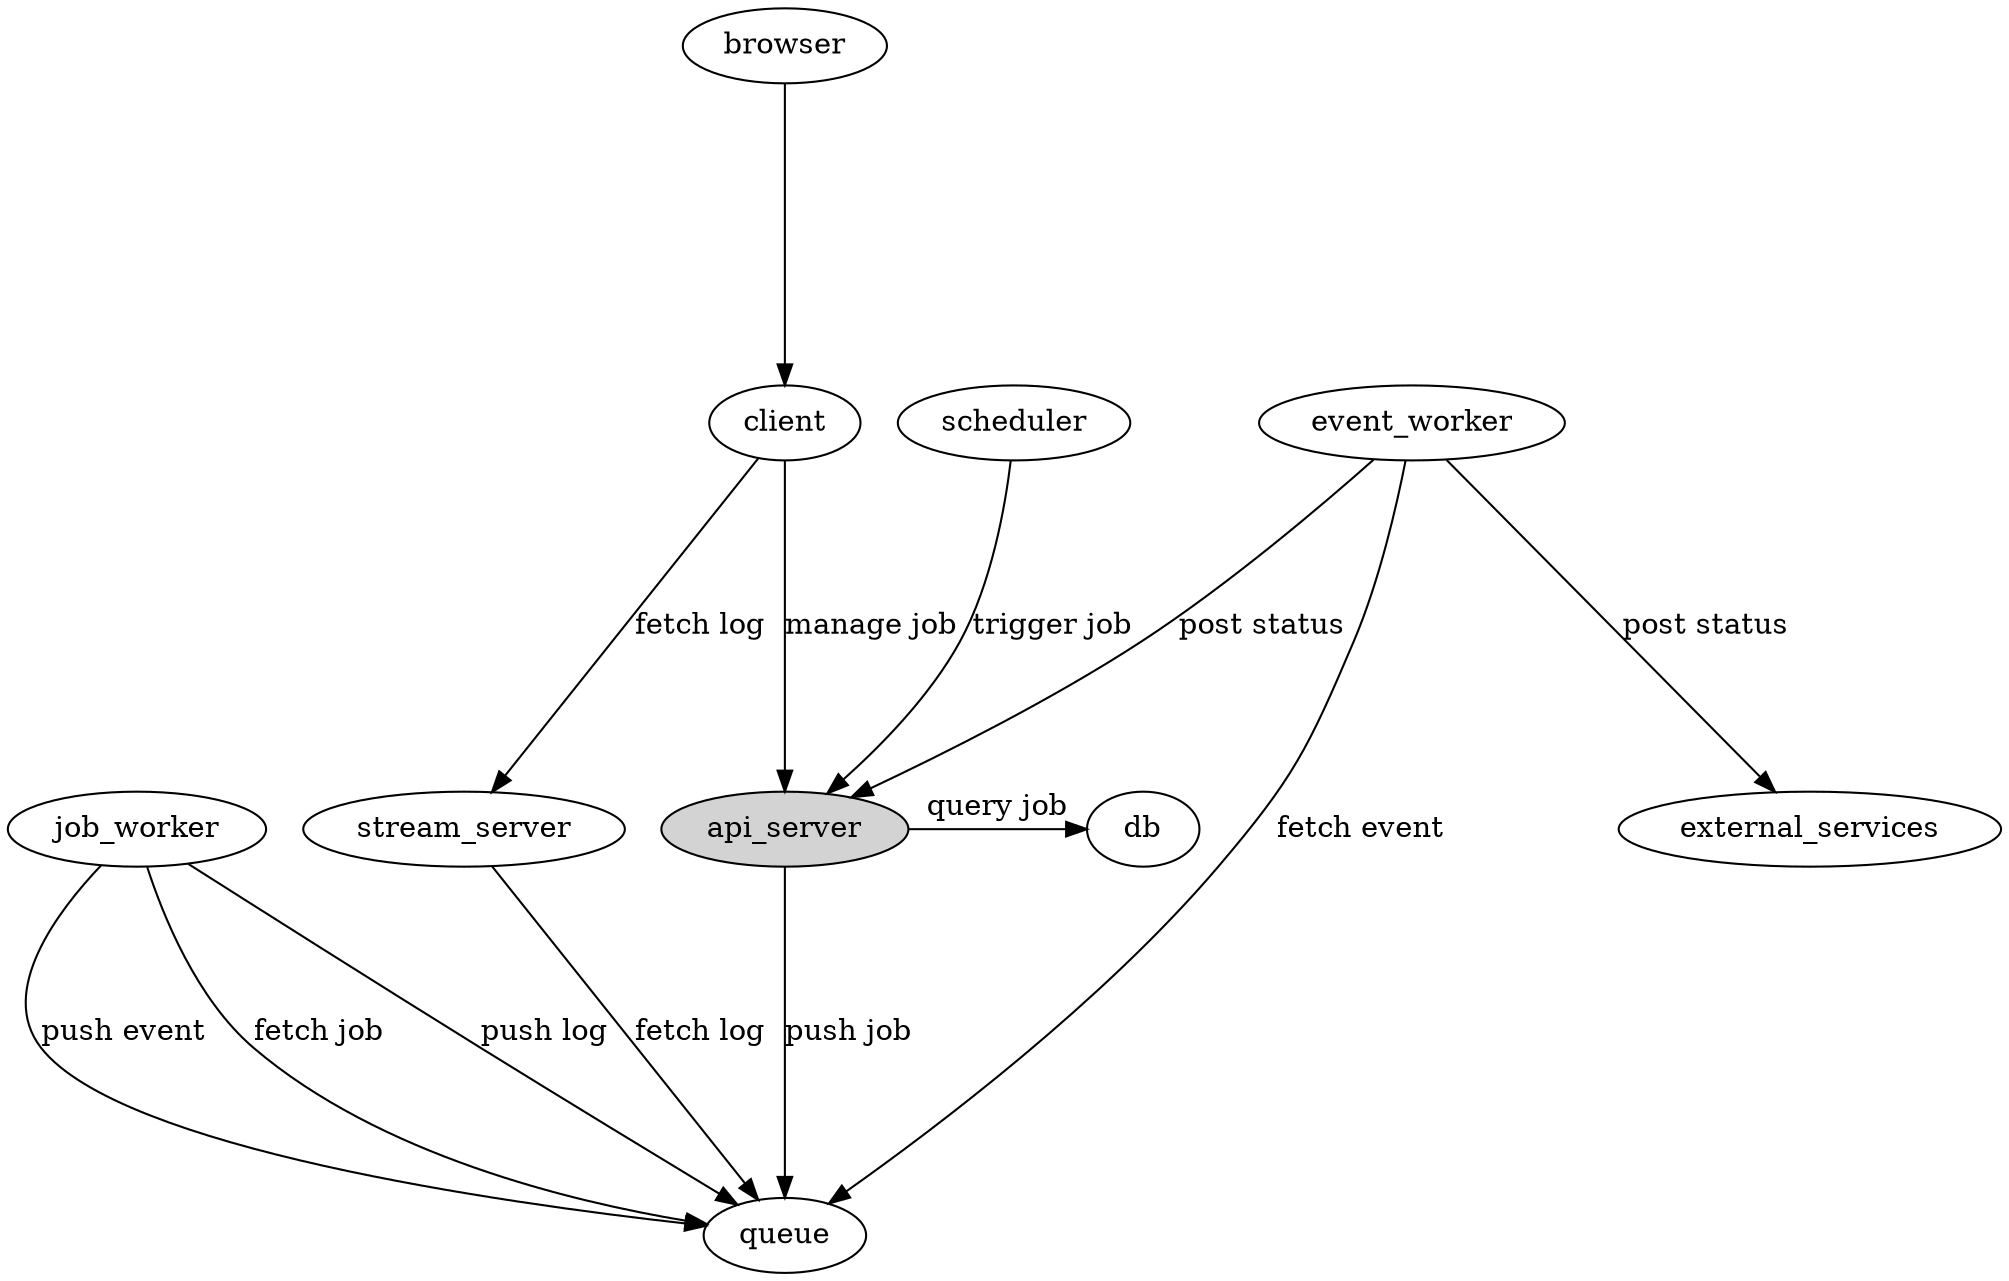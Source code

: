 digraph {
  graph [ ranksep=2.0; ]

  job_worker -> queue [label="push event"];
  job_worker -> queue [label="fetch job"];
  job_worker -> queue [label="push log"];

  api_server [style="filled"];
  api_server -> queue [label="push job"; weight=10];
  api_server -> db [label="query job"];

  scheduler -> api_server [label="trigger job"];

  client -> api_server [label="manage job"; weight=10];
  client -> stream_server [label="fetch log"];

  stream_server -> queue [label="fetch log"];

  event_worker -> queue [label="fetch event"];
  event_worker -> api_server [label="post status"];
  event_worker -> external_services [label="post status"];

  browser -> client;

  { rank = same; api_server; db }
}
